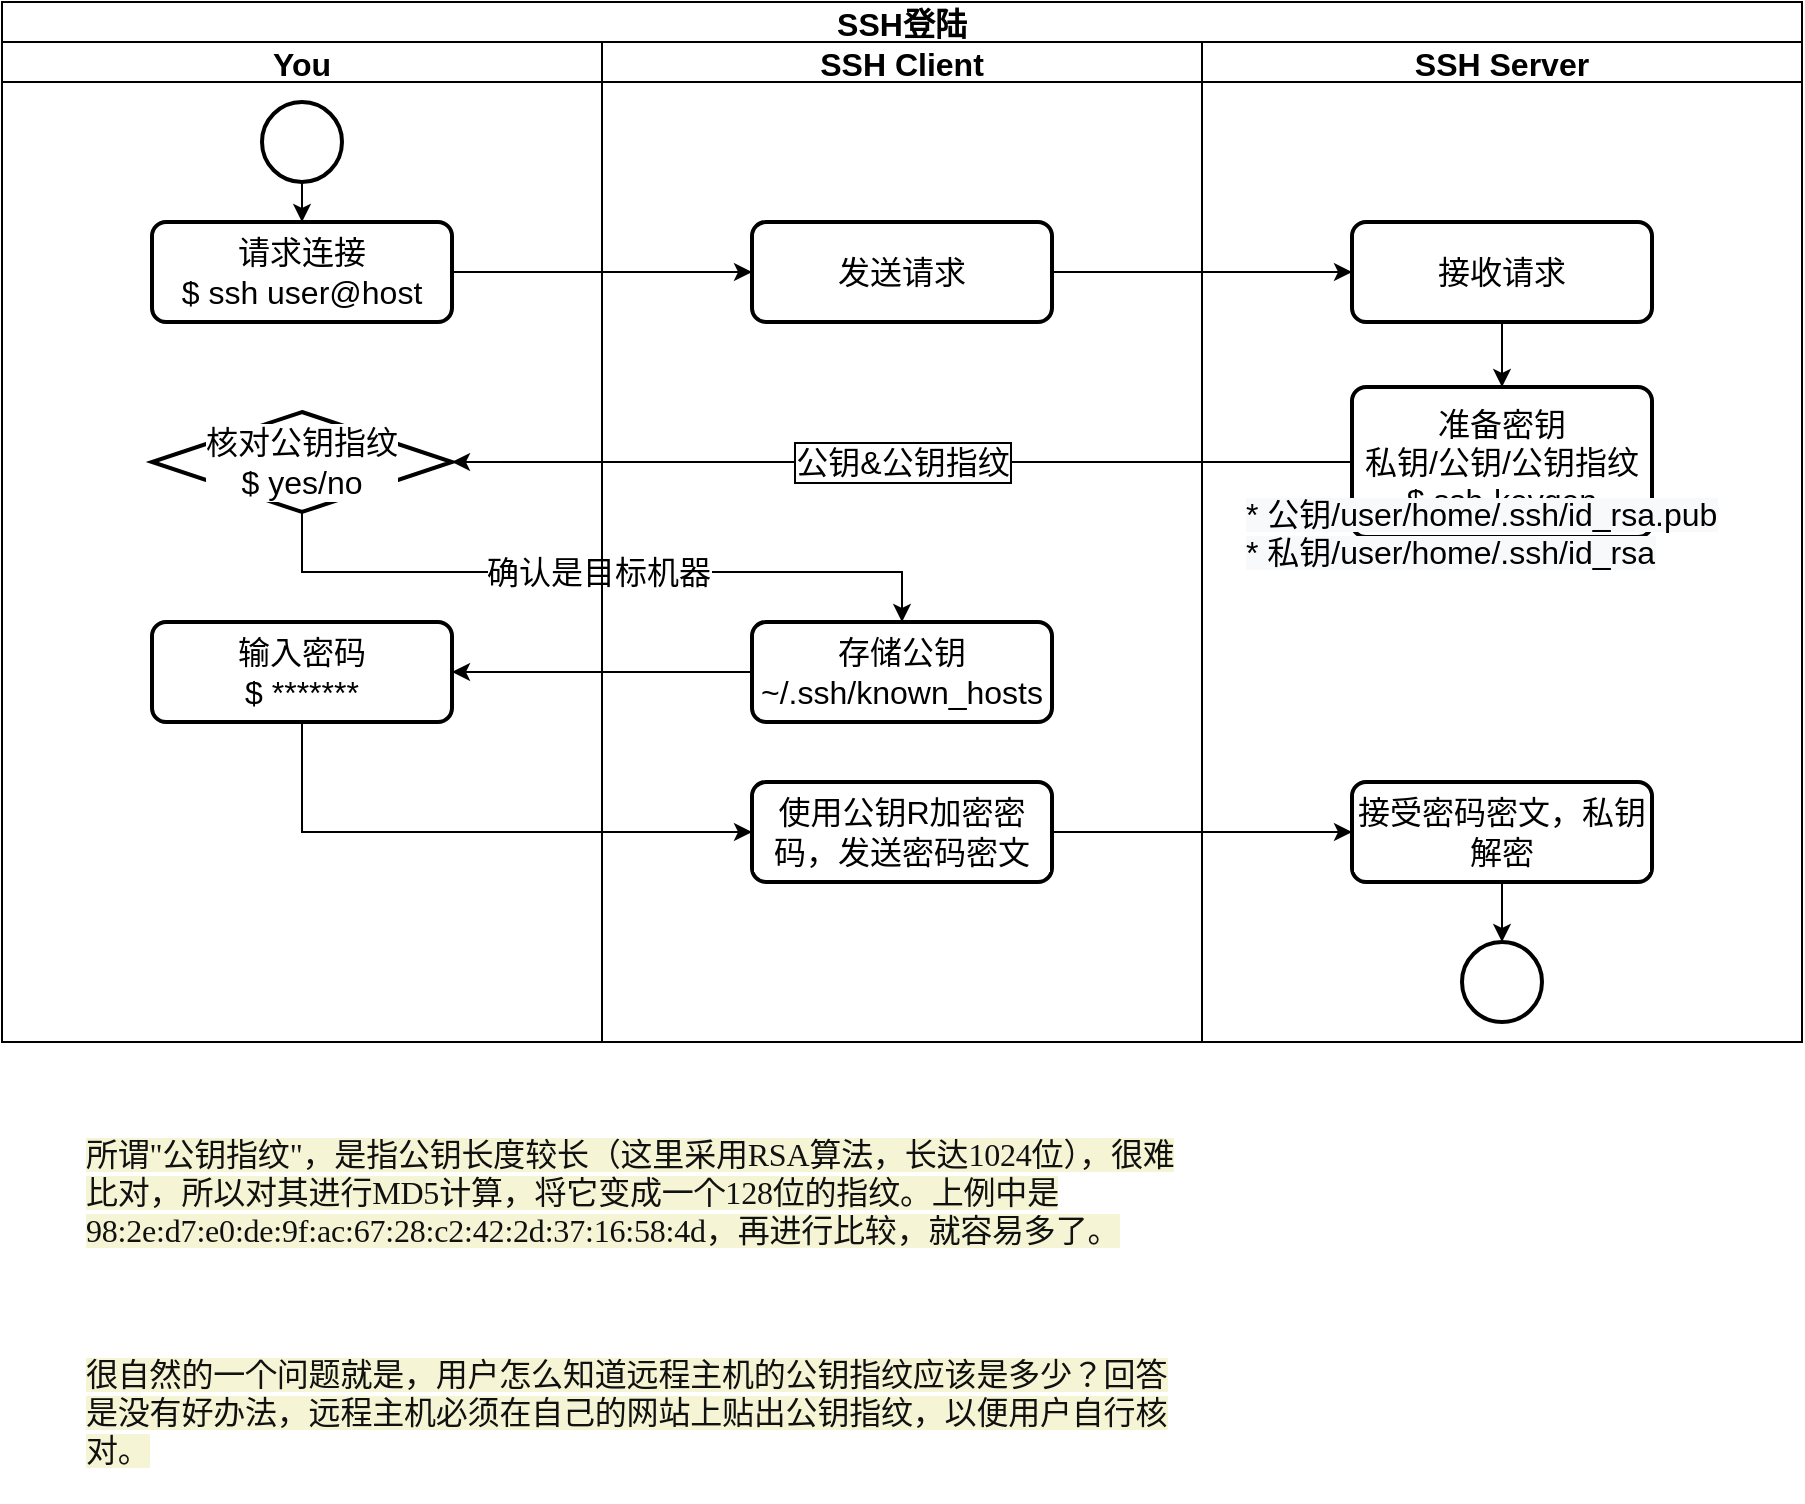 <mxfile version="15.4.3" type="github" pages="2">
  <diagram id="sL40cnhCUHc7l1gd73XX" name="Page-1">
    <mxGraphModel dx="1113" dy="722" grid="1" gridSize="10" guides="1" tooltips="1" connect="1" arrows="1" fold="1" page="1" pageScale="1" pageWidth="827" pageHeight="1169" math="0" shadow="0">
      <root>
        <mxCell id="0" />
        <mxCell id="1" parent="0" />
        <mxCell id="lCMnp1Lx_AAPGToCga8m-92" value="SSH登陆" style="swimlane;childLayout=stackLayout;resizeParent=1;resizeParentMax=0;startSize=20;fontSize=16;" vertex="1" parent="1">
          <mxGeometry x="40" y="40" width="900" height="520" as="geometry">
            <mxRectangle x="174" width="100" height="20" as="alternateBounds" />
          </mxGeometry>
        </mxCell>
        <mxCell id="lCMnp1Lx_AAPGToCga8m-113" value="确认是目标机器" style="edgeStyle=orthogonalEdgeStyle;rounded=0;orthogonalLoop=1;jettySize=auto;html=1;labelBackgroundColor=default;fontSize=16;" edge="1" parent="lCMnp1Lx_AAPGToCga8m-92" source="lCMnp1Lx_AAPGToCga8m-97" target="lCMnp1Lx_AAPGToCga8m-101">
          <mxGeometry relative="1" as="geometry">
            <Array as="points">
              <mxPoint x="150" y="285" />
              <mxPoint x="450" y="285" />
            </Array>
          </mxGeometry>
        </mxCell>
        <mxCell id="lCMnp1Lx_AAPGToCga8m-114" style="edgeStyle=orthogonalEdgeStyle;rounded=0;orthogonalLoop=1;jettySize=auto;html=1;labelBackgroundColor=default;labelBorderColor=#000000;fontSize=16;fontColor=#007FFF;" edge="1" parent="lCMnp1Lx_AAPGToCga8m-92" source="lCMnp1Lx_AAPGToCga8m-101" target="lCMnp1Lx_AAPGToCga8m-98">
          <mxGeometry relative="1" as="geometry" />
        </mxCell>
        <mxCell id="VxjHLxav-VpCWbttAnZN-3" style="edgeStyle=orthogonalEdgeStyle;rounded=0;orthogonalLoop=1;jettySize=auto;html=1;exitX=0.5;exitY=1;exitDx=0;exitDy=0;entryX=0;entryY=0.5;entryDx=0;entryDy=0;labelBackgroundColor=default;labelBorderColor=#000000;fontSize=16;fontColor=#000000;" edge="1" parent="lCMnp1Lx_AAPGToCga8m-92" source="lCMnp1Lx_AAPGToCga8m-98" target="lCMnp1Lx_AAPGToCga8m-102">
          <mxGeometry relative="1" as="geometry" />
        </mxCell>
        <mxCell id="lCMnp1Lx_AAPGToCga8m-93" value="You" style="swimlane;startSize=20;fontSize=16;" vertex="1" parent="lCMnp1Lx_AAPGToCga8m-92">
          <mxGeometry y="20" width="300" height="500" as="geometry">
            <mxRectangle y="20" width="30" height="650" as="alternateBounds" />
          </mxGeometry>
        </mxCell>
        <mxCell id="lCMnp1Lx_AAPGToCga8m-94" value="请求连接&lt;br&gt;$ ssh user@host" style="rounded=1;whiteSpace=wrap;html=1;absoluteArcSize=1;arcSize=14;strokeWidth=2;fontSize=16;labelBackgroundColor=default;" vertex="1" parent="lCMnp1Lx_AAPGToCga8m-93">
          <mxGeometry x="75" y="90" width="150" height="50" as="geometry" />
        </mxCell>
        <mxCell id="lCMnp1Lx_AAPGToCga8m-95" style="edgeStyle=orthogonalEdgeStyle;rounded=0;orthogonalLoop=1;jettySize=auto;html=1;fontSize=16;" edge="1" parent="lCMnp1Lx_AAPGToCga8m-93" source="lCMnp1Lx_AAPGToCga8m-96" target="lCMnp1Lx_AAPGToCga8m-94">
          <mxGeometry relative="1" as="geometry" />
        </mxCell>
        <mxCell id="lCMnp1Lx_AAPGToCga8m-96" value="" style="strokeWidth=2;html=1;shape=mxgraph.flowchart.start_2;whiteSpace=wrap;fontSize=16;labelBackgroundColor=default;" vertex="1" parent="lCMnp1Lx_AAPGToCga8m-93">
          <mxGeometry x="130" y="30" width="40" height="40" as="geometry" />
        </mxCell>
        <mxCell id="lCMnp1Lx_AAPGToCga8m-97" value="核对公钥指纹&lt;br&gt;$ yes/no" style="strokeWidth=2;html=1;shape=mxgraph.flowchart.decision;whiteSpace=wrap;fontSize=16;labelBackgroundColor=default;" vertex="1" parent="lCMnp1Lx_AAPGToCga8m-93">
          <mxGeometry x="75" y="185" width="150" height="50" as="geometry" />
        </mxCell>
        <mxCell id="lCMnp1Lx_AAPGToCga8m-98" value="输入密码&lt;br&gt;$ *******" style="rounded=1;whiteSpace=wrap;html=1;absoluteArcSize=1;arcSize=14;strokeWidth=2;fontSize=16;labelBackgroundColor=default;" vertex="1" parent="lCMnp1Lx_AAPGToCga8m-93">
          <mxGeometry x="75" y="290" width="150" height="50" as="geometry" />
        </mxCell>
        <mxCell id="lCMnp1Lx_AAPGToCga8m-99" value="SSH Client" style="swimlane;startSize=20;fontSize=16;" vertex="1" parent="lCMnp1Lx_AAPGToCga8m-92">
          <mxGeometry x="300" y="20" width="300" height="500" as="geometry">
            <mxRectangle y="20" width="30" height="650" as="alternateBounds" />
          </mxGeometry>
        </mxCell>
        <mxCell id="lCMnp1Lx_AAPGToCga8m-100" value="发送请求" style="rounded=1;whiteSpace=wrap;html=1;absoluteArcSize=1;arcSize=14;strokeWidth=2;fontSize=16;labelBackgroundColor=default;" vertex="1" parent="lCMnp1Lx_AAPGToCga8m-99">
          <mxGeometry x="75" y="90" width="150" height="50" as="geometry" />
        </mxCell>
        <mxCell id="lCMnp1Lx_AAPGToCga8m-101" value="存储公钥&lt;br&gt;~/.ssh/known_hosts" style="rounded=1;whiteSpace=wrap;html=1;absoluteArcSize=1;arcSize=14;strokeWidth=2;fontSize=16;labelBackgroundColor=default;" vertex="1" parent="lCMnp1Lx_AAPGToCga8m-99">
          <mxGeometry x="75" y="290" width="150" height="50" as="geometry" />
        </mxCell>
        <mxCell id="lCMnp1Lx_AAPGToCga8m-102" value="使用公钥R加密密码，发送密码密文" style="rounded=1;whiteSpace=wrap;html=1;absoluteArcSize=1;arcSize=14;strokeWidth=2;fontSize=16;labelBackgroundColor=default;" vertex="1" parent="lCMnp1Lx_AAPGToCga8m-99">
          <mxGeometry x="75" y="370" width="150" height="50" as="geometry" />
        </mxCell>
        <mxCell id="lCMnp1Lx_AAPGToCga8m-110" style="edgeStyle=orthogonalEdgeStyle;rounded=0;orthogonalLoop=1;jettySize=auto;html=1;fontSize=16;" edge="1" parent="lCMnp1Lx_AAPGToCga8m-92" source="lCMnp1Lx_AAPGToCga8m-100" target="lCMnp1Lx_AAPGToCga8m-105">
          <mxGeometry relative="1" as="geometry" />
        </mxCell>
        <mxCell id="lCMnp1Lx_AAPGToCga8m-111" value="公钥&amp;amp;公钥指纹" style="edgeStyle=orthogonalEdgeStyle;rounded=0;orthogonalLoop=1;jettySize=auto;html=1;fontSize=16;labelBackgroundColor=default;labelBorderColor=#000000;" edge="1" parent="lCMnp1Lx_AAPGToCga8m-92" source="lCMnp1Lx_AAPGToCga8m-106" target="lCMnp1Lx_AAPGToCga8m-97">
          <mxGeometry relative="1" as="geometry">
            <mxPoint x="525" y="186.059" as="targetPoint" />
          </mxGeometry>
        </mxCell>
        <mxCell id="lCMnp1Lx_AAPGToCga8m-112" style="edgeStyle=orthogonalEdgeStyle;rounded=0;orthogonalLoop=1;jettySize=auto;html=1;labelBackgroundColor=default;fontSize=16;" edge="1" parent="lCMnp1Lx_AAPGToCga8m-92" source="lCMnp1Lx_AAPGToCga8m-94" target="lCMnp1Lx_AAPGToCga8m-100">
          <mxGeometry relative="1" as="geometry" />
        </mxCell>
        <mxCell id="lCMnp1Lx_AAPGToCga8m-116" style="edgeStyle=orthogonalEdgeStyle;rounded=0;orthogonalLoop=1;jettySize=auto;html=1;labelBackgroundColor=default;labelBorderColor=#000000;fontSize=16;fontColor=#007FFF;" edge="1" parent="lCMnp1Lx_AAPGToCga8m-92" source="lCMnp1Lx_AAPGToCga8m-102" target="lCMnp1Lx_AAPGToCga8m-108">
          <mxGeometry relative="1" as="geometry" />
        </mxCell>
        <mxCell id="lCMnp1Lx_AAPGToCga8m-103" value="SSH Server" style="swimlane;startSize=20;fontSize=16;" vertex="1" parent="lCMnp1Lx_AAPGToCga8m-92">
          <mxGeometry x="600" y="20" width="300" height="500" as="geometry" />
        </mxCell>
        <mxCell id="lCMnp1Lx_AAPGToCga8m-104" style="edgeStyle=orthogonalEdgeStyle;rounded=0;orthogonalLoop=1;jettySize=auto;html=1;fontSize=16;" edge="1" parent="lCMnp1Lx_AAPGToCga8m-103" source="lCMnp1Lx_AAPGToCga8m-105" target="lCMnp1Lx_AAPGToCga8m-106">
          <mxGeometry relative="1" as="geometry" />
        </mxCell>
        <mxCell id="lCMnp1Lx_AAPGToCga8m-105" value="接收请求" style="rounded=1;whiteSpace=wrap;html=1;absoluteArcSize=1;arcSize=14;strokeWidth=2;fontSize=16;labelBackgroundColor=default;" vertex="1" parent="lCMnp1Lx_AAPGToCga8m-103">
          <mxGeometry x="75" y="90" width="150" height="50" as="geometry" />
        </mxCell>
        <mxCell id="lCMnp1Lx_AAPGToCga8m-106" value="准备密钥&lt;br&gt;私钥/公钥/公钥指纹&lt;br&gt;$&amp;nbsp;ssh-keygen" style="rounded=1;whiteSpace=wrap;html=1;absoluteArcSize=1;arcSize=14;strokeWidth=2;fontSize=16;labelBackgroundColor=default;" vertex="1" parent="lCMnp1Lx_AAPGToCga8m-103">
          <mxGeometry x="75" y="172.5" width="150" height="75" as="geometry" />
        </mxCell>
        <mxCell id="O58jauB5JigPjprlAT0j-1" style="edgeStyle=orthogonalEdgeStyle;rounded=0;orthogonalLoop=1;jettySize=auto;html=1;exitX=0.5;exitY=1;exitDx=0;exitDy=0;labelBackgroundColor=default;labelBorderColor=#000000;fontSize=16;fontColor=#000000;" edge="1" parent="lCMnp1Lx_AAPGToCga8m-103" source="lCMnp1Lx_AAPGToCga8m-108" target="lCMnp1Lx_AAPGToCga8m-109">
          <mxGeometry relative="1" as="geometry" />
        </mxCell>
        <mxCell id="lCMnp1Lx_AAPGToCga8m-108" value="接受密码密文，私钥解密" style="rounded=1;whiteSpace=wrap;html=1;absoluteArcSize=1;arcSize=14;strokeWidth=2;fontSize=16;labelBackgroundColor=default;" vertex="1" parent="lCMnp1Lx_AAPGToCga8m-103">
          <mxGeometry x="75" y="370" width="150" height="50" as="geometry" />
        </mxCell>
        <mxCell id="lCMnp1Lx_AAPGToCga8m-109" value="" style="strokeWidth=2;html=1;shape=mxgraph.flowchart.start_2;whiteSpace=wrap;fontSize=16;labelBackgroundColor=default;" vertex="1" parent="lCMnp1Lx_AAPGToCga8m-103">
          <mxGeometry x="130" y="450" width="40" height="40" as="geometry" />
        </mxCell>
        <mxCell id="VxjHLxav-VpCWbttAnZN-4" value="&lt;meta charset=&quot;utf-8&quot;&gt;&lt;span style=&quot;color: rgb(0, 0, 0); font-family: helvetica; font-size: 16px; font-style: normal; font-weight: 400; letter-spacing: normal; text-align: left; text-indent: 0px; text-transform: none; word-spacing: 0px; background-color: rgb(248, 249, 250); display: inline; float: none;&quot;&gt;* 公钥/user/home/.ssh/id_rsa.pub&lt;/span&gt;&lt;br style=&quot;color: rgb(0, 0, 0); font-family: helvetica; font-size: 16px; font-style: normal; font-weight: 400; letter-spacing: normal; text-align: left; text-indent: 0px; text-transform: none; word-spacing: 0px; background-color: rgb(248, 249, 250);&quot;&gt;&lt;span style=&quot;color: rgb(0, 0, 0); font-family: helvetica; font-size: 16px; font-style: normal; font-weight: 400; letter-spacing: normal; text-align: left; text-indent: 0px; text-transform: none; word-spacing: 0px; background-color: rgb(248, 249, 250); display: inline; float: none;&quot;&gt;* 私钥/user/home/.ssh/&lt;/span&gt;&lt;span style=&quot;color: rgb(0, 0, 0); font-family: helvetica; font-size: 16px; font-style: normal; font-weight: 400; letter-spacing: normal; text-align: left; text-indent: 0px; text-transform: none; word-spacing: 0px; background-color: rgb(248, 249, 250); display: inline; float: none;&quot;&gt;id_rsa&lt;/span&gt;" style="text;whiteSpace=wrap;html=1;fontSize=16;fontColor=#000000;" vertex="1" parent="lCMnp1Lx_AAPGToCga8m-103">
          <mxGeometry x="20" y="220" width="260" height="50" as="geometry" />
        </mxCell>
        <mxCell id="lCMnp1Lx_AAPGToCga8m-118" value="&lt;meta charset=&quot;utf-8&quot;&gt;&lt;span style=&quot;color: rgb(17, 17, 17); font-family: georgia, serif; font-size: 16px; font-style: normal; font-weight: 400; letter-spacing: -0.1px; text-align: left; text-indent: 0px; text-transform: none; word-spacing: 2px; background-color: rgb(245, 245, 213); display: inline; float: none;&quot;&gt;所谓&quot;公钥指纹&quot;，是指公钥长度较长（这里采用RSA算法，长达1024位），很难比对，所以对其进行MD5计算，将它变成一个128位的指纹。上例中是98:2e:d7:e0:de:9f:ac:67:28:c2:42:2d:37:16:58:4d，再进行比较，就容易多了。&lt;/span&gt;" style="text;whiteSpace=wrap;html=1;fontSize=16;fontColor=#007FFF;" vertex="1" parent="1">
          <mxGeometry x="80" y="600" width="550" height="100" as="geometry" />
        </mxCell>
        <mxCell id="lCMnp1Lx_AAPGToCga8m-119" value="&lt;meta charset=&quot;utf-8&quot;&gt;&lt;span style=&quot;color: rgb(17, 17, 17); font-family: georgia, serif; font-size: 16px; font-style: normal; font-weight: 400; letter-spacing: -0.1px; text-align: left; text-indent: 0px; text-transform: none; word-spacing: 2px; background-color: rgb(245, 245, 213); display: inline; float: none;&quot;&gt;很自然的一个问题就是，用户怎么知道远程主机的公钥指纹应该是多少？回答是没有好办法，远程主机必须在自己的网站上贴出公钥指纹，以便用户自行核对。&lt;/span&gt;" style="text;whiteSpace=wrap;html=1;fontSize=16;fontColor=#007FFF;" vertex="1" parent="1">
          <mxGeometry x="80" y="710" width="550" height="80" as="geometry" />
        </mxCell>
      </root>
    </mxGraphModel>
  </diagram>
  <diagram id="_yoLdNOlCfVceN7bDE-4" name="Page-2">
    <mxGraphModel dx="1113" dy="722" grid="1" gridSize="10" guides="1" tooltips="1" connect="1" arrows="1" fold="1" page="1" pageScale="1" pageWidth="827" pageHeight="1169" math="0" shadow="0">
      <root>
        <mxCell id="2hDs4UFd2B2TN_htniy0-0" />
        <mxCell id="2hDs4UFd2B2TN_htniy0-1" parent="2hDs4UFd2B2TN_htniy0-0" />
        <mxCell id="2hDs4UFd2B2TN_htniy0-2" value="SSH免密登陆" style="swimlane;childLayout=stackLayout;resizeParent=1;resizeParentMax=0;startSize=20;fontSize=16;" vertex="1" parent="2hDs4UFd2B2TN_htniy0-1">
          <mxGeometry x="40" y="40" width="900" height="420" as="geometry">
            <mxRectangle x="174" width="100" height="20" as="alternateBounds" />
          </mxGeometry>
        </mxCell>
        <mxCell id="2hDs4UFd2B2TN_htniy0-3" value="User" style="swimlane;startSize=20;fontSize=16;" vertex="1" parent="2hDs4UFd2B2TN_htniy0-2">
          <mxGeometry y="20" width="300" height="400" as="geometry">
            <mxRectangle y="20" width="30" height="650" as="alternateBounds" />
          </mxGeometry>
        </mxCell>
        <mxCell id="2hDs4UFd2B2TN_htniy0-9" value="Local Host" style="swimlane;startSize=20;fontSize=16;" vertex="1" parent="2hDs4UFd2B2TN_htniy0-2">
          <mxGeometry x="300" y="20" width="300" height="400" as="geometry">
            <mxRectangle y="20" width="30" height="650" as="alternateBounds" />
          </mxGeometry>
        </mxCell>
        <mxCell id="2hDs4UFd2B2TN_htniy0-13" value="Remote Host" style="swimlane;startSize=20;fontSize=16;" vertex="1" parent="2hDs4UFd2B2TN_htniy0-2">
          <mxGeometry x="600" y="20" width="300" height="400" as="geometry" />
        </mxCell>
        <mxCell id="046mSXJbvgH2jnutKGWy-3" style="edgeStyle=orthogonalEdgeStyle;rounded=0;orthogonalLoop=1;jettySize=auto;html=1;exitX=0.5;exitY=1;exitDx=0;exitDy=0;exitPerimeter=0;entryX=0.5;entryY=0;entryDx=0;entryDy=0;labelBackgroundColor=default;labelBorderColor=#000000;fontSize=16;fontColor=#000000;" edge="1" parent="2hDs4UFd2B2TN_htniy0-13" source="046mSXJbvgH2jnutKGWy-0" target="046mSXJbvgH2jnutKGWy-1">
          <mxGeometry relative="1" as="geometry" />
        </mxCell>
        <mxCell id="046mSXJbvgH2jnutKGWy-0" value="" style="strokeWidth=2;html=1;shape=mxgraph.flowchart.start_2;whiteSpace=wrap;fontSize=16;labelBackgroundColor=default;" vertex="1" parent="2hDs4UFd2B2TN_htniy0-13">
          <mxGeometry x="130" y="40" width="40" height="40" as="geometry" />
        </mxCell>
        <mxCell id="046mSXJbvgH2jnutKGWy-1" value="修改SSH参数" style="rounded=1;whiteSpace=wrap;html=1;absoluteArcSize=1;arcSize=14;strokeWidth=2;fontSize=16;labelBackgroundColor=default;" vertex="1" parent="2hDs4UFd2B2TN_htniy0-13">
          <mxGeometry x="75" y="110" width="150" height="50" as="geometry" />
        </mxCell>
        <mxCell id="2hDs4UFd2B2TN_htniy0-4" value="请求连接&lt;br&gt;$ ssh user@host" style="rounded=1;whiteSpace=wrap;html=1;absoluteArcSize=1;arcSize=14;strokeWidth=2;fontSize=16;labelBackgroundColor=default;" vertex="1" parent="2hDs4UFd2B2TN_htniy0-1">
          <mxGeometry x="89" y="530" width="150" height="50" as="geometry" />
        </mxCell>
        <mxCell id="2hDs4UFd2B2TN_htniy0-5" style="edgeStyle=orthogonalEdgeStyle;rounded=0;orthogonalLoop=1;jettySize=auto;html=1;fontSize=16;" edge="1" parent="2hDs4UFd2B2TN_htniy0-1" source="2hDs4UFd2B2TN_htniy0-6" target="2hDs4UFd2B2TN_htniy0-4">
          <mxGeometry relative="1" as="geometry" />
        </mxCell>
        <mxCell id="2hDs4UFd2B2TN_htniy0-6" value="" style="strokeWidth=2;html=1;shape=mxgraph.flowchart.start_2;whiteSpace=wrap;fontSize=16;labelBackgroundColor=default;" vertex="1" parent="2hDs4UFd2B2TN_htniy0-1">
          <mxGeometry x="30" y="535" width="40" height="40" as="geometry" />
        </mxCell>
        <mxCell id="2hDs4UFd2B2TN_htniy0-7" value="核对公钥指纹&lt;br&gt;$ yes/no" style="strokeWidth=2;html=1;shape=mxgraph.flowchart.decision;whiteSpace=wrap;fontSize=16;labelBackgroundColor=default;" vertex="1" parent="2hDs4UFd2B2TN_htniy0-1">
          <mxGeometry x="89" y="625" width="150" height="50" as="geometry" />
        </mxCell>
        <mxCell id="2hDs4UFd2B2TN_htniy0-8" value="输入密码&lt;br&gt;$ *******" style="rounded=1;whiteSpace=wrap;html=1;absoluteArcSize=1;arcSize=14;strokeWidth=2;fontSize=16;labelBackgroundColor=default;" vertex="1" parent="2hDs4UFd2B2TN_htniy0-1">
          <mxGeometry x="89" y="725" width="150" height="50" as="geometry" />
        </mxCell>
        <mxCell id="2hDs4UFd2B2TN_htniy0-10" value="发送请求" style="rounded=1;whiteSpace=wrap;html=1;absoluteArcSize=1;arcSize=14;strokeWidth=2;fontSize=16;labelBackgroundColor=default;" vertex="1" parent="2hDs4UFd2B2TN_htniy0-1">
          <mxGeometry x="389" y="530" width="150" height="50" as="geometry" />
        </mxCell>
        <mxCell id="2hDs4UFd2B2TN_htniy0-11" value="存储公钥&lt;br&gt;～/.ssh/known_hosts" style="rounded=1;whiteSpace=wrap;html=1;absoluteArcSize=1;arcSize=14;strokeWidth=2;fontSize=16;labelBackgroundColor=default;" vertex="1" parent="2hDs4UFd2B2TN_htniy0-1">
          <mxGeometry x="389" y="725" width="150" height="50" as="geometry" />
        </mxCell>
        <mxCell id="2hDs4UFd2B2TN_htniy0-12" value="使用公钥R加密密码，发送密码密文" style="rounded=1;whiteSpace=wrap;html=1;absoluteArcSize=1;arcSize=14;strokeWidth=2;fontSize=16;labelBackgroundColor=default;" vertex="1" parent="2hDs4UFd2B2TN_htniy0-1">
          <mxGeometry x="389" y="809" width="150" height="50" as="geometry" />
        </mxCell>
        <mxCell id="2hDs4UFd2B2TN_htniy0-14" style="edgeStyle=orthogonalEdgeStyle;rounded=0;orthogonalLoop=1;jettySize=auto;html=1;fontSize=16;" edge="1" parent="2hDs4UFd2B2TN_htniy0-1" source="2hDs4UFd2B2TN_htniy0-15" target="2hDs4UFd2B2TN_htniy0-16">
          <mxGeometry relative="1" as="geometry" />
        </mxCell>
        <mxCell id="2hDs4UFd2B2TN_htniy0-15" value="接收请求" style="rounded=1;whiteSpace=wrap;html=1;absoluteArcSize=1;arcSize=14;strokeWidth=2;fontSize=16;labelBackgroundColor=default;" vertex="1" parent="2hDs4UFd2B2TN_htniy0-1">
          <mxGeometry x="689" y="530" width="150" height="50" as="geometry" />
        </mxCell>
        <mxCell id="2hDs4UFd2B2TN_htniy0-16" value="准备密钥&lt;br&gt;私钥/公钥/公钥指纹" style="rounded=1;whiteSpace=wrap;html=1;absoluteArcSize=1;arcSize=14;strokeWidth=2;fontSize=16;labelBackgroundColor=default;" vertex="1" parent="2hDs4UFd2B2TN_htniy0-1">
          <mxGeometry x="689" y="625" width="150" height="50" as="geometry" />
        </mxCell>
        <mxCell id="2hDs4UFd2B2TN_htniy0-17" style="edgeStyle=orthogonalEdgeStyle;rounded=0;orthogonalLoop=1;jettySize=auto;html=1;exitX=1;exitY=0.5;exitDx=0;exitDy=0;labelBackgroundColor=default;labelBorderColor=#000000;fontSize=16;fontColor=#007FFF;" edge="1" parent="2hDs4UFd2B2TN_htniy0-1" source="2hDs4UFd2B2TN_htniy0-18" target="2hDs4UFd2B2TN_htniy0-19">
          <mxGeometry relative="1" as="geometry" />
        </mxCell>
        <mxCell id="2hDs4UFd2B2TN_htniy0-18" value="接受密码密文，私钥解密" style="rounded=1;whiteSpace=wrap;html=1;absoluteArcSize=1;arcSize=14;strokeWidth=2;fontSize=16;labelBackgroundColor=default;" vertex="1" parent="2hDs4UFd2B2TN_htniy0-1">
          <mxGeometry x="689" y="809" width="150" height="50" as="geometry" />
        </mxCell>
        <mxCell id="2hDs4UFd2B2TN_htniy0-19" value="" style="strokeWidth=2;html=1;shape=mxgraph.flowchart.start_2;whiteSpace=wrap;fontSize=16;labelBackgroundColor=default;" vertex="1" parent="2hDs4UFd2B2TN_htniy0-1">
          <mxGeometry x="860" y="814" width="40" height="40" as="geometry" />
        </mxCell>
        <mxCell id="2hDs4UFd2B2TN_htniy0-20" style="edgeStyle=orthogonalEdgeStyle;rounded=0;orthogonalLoop=1;jettySize=auto;html=1;fontSize=16;" edge="1" parent="2hDs4UFd2B2TN_htniy0-1" source="2hDs4UFd2B2TN_htniy0-10" target="2hDs4UFd2B2TN_htniy0-15">
          <mxGeometry relative="1" as="geometry" />
        </mxCell>
        <mxCell id="2hDs4UFd2B2TN_htniy0-21" value="公钥R&amp;amp;公钥指纹R" style="edgeStyle=orthogonalEdgeStyle;rounded=0;orthogonalLoop=1;jettySize=auto;html=1;fontSize=16;labelBackgroundColor=default;labelBorderColor=#000000;" edge="1" parent="2hDs4UFd2B2TN_htniy0-1" source="2hDs4UFd2B2TN_htniy0-16" target="2hDs4UFd2B2TN_htniy0-7">
          <mxGeometry relative="1" as="geometry">
            <mxPoint x="539" y="645.059" as="targetPoint" />
          </mxGeometry>
        </mxCell>
        <mxCell id="2hDs4UFd2B2TN_htniy0-22" style="edgeStyle=orthogonalEdgeStyle;rounded=0;orthogonalLoop=1;jettySize=auto;html=1;labelBackgroundColor=default;fontSize=16;" edge="1" parent="2hDs4UFd2B2TN_htniy0-1" source="2hDs4UFd2B2TN_htniy0-4" target="2hDs4UFd2B2TN_htniy0-10">
          <mxGeometry relative="1" as="geometry" />
        </mxCell>
        <mxCell id="2hDs4UFd2B2TN_htniy0-23" value="确认是目标机器" style="edgeStyle=orthogonalEdgeStyle;rounded=0;orthogonalLoop=1;jettySize=auto;html=1;labelBackgroundColor=default;fontSize=16;" edge="1" parent="2hDs4UFd2B2TN_htniy0-1" source="2hDs4UFd2B2TN_htniy0-7" target="2hDs4UFd2B2TN_htniy0-11">
          <mxGeometry relative="1" as="geometry">
            <Array as="points">
              <mxPoint x="164" y="700" />
              <mxPoint x="464" y="700" />
            </Array>
          </mxGeometry>
        </mxCell>
        <mxCell id="2hDs4UFd2B2TN_htniy0-24" style="edgeStyle=orthogonalEdgeStyle;rounded=0;orthogonalLoop=1;jettySize=auto;html=1;labelBackgroundColor=default;labelBorderColor=#000000;fontSize=16;fontColor=#007FFF;" edge="1" parent="2hDs4UFd2B2TN_htniy0-1" source="2hDs4UFd2B2TN_htniy0-11" target="2hDs4UFd2B2TN_htniy0-8">
          <mxGeometry relative="1" as="geometry" />
        </mxCell>
        <mxCell id="2hDs4UFd2B2TN_htniy0-25" style="edgeStyle=orthogonalEdgeStyle;rounded=0;orthogonalLoop=1;jettySize=auto;html=1;labelBackgroundColor=default;labelBorderColor=#000000;fontSize=16;fontColor=#007FFF;entryX=0;entryY=0.5;entryDx=0;entryDy=0;" edge="1" parent="2hDs4UFd2B2TN_htniy0-1" source="2hDs4UFd2B2TN_htniy0-8" target="2hDs4UFd2B2TN_htniy0-12">
          <mxGeometry relative="1" as="geometry">
            <Array as="points">
              <mxPoint x="164" y="834" />
            </Array>
          </mxGeometry>
        </mxCell>
        <mxCell id="2hDs4UFd2B2TN_htniy0-26" style="edgeStyle=orthogonalEdgeStyle;rounded=0;orthogonalLoop=1;jettySize=auto;html=1;labelBackgroundColor=default;labelBorderColor=#000000;fontSize=16;fontColor=#007FFF;" edge="1" parent="2hDs4UFd2B2TN_htniy0-1" source="2hDs4UFd2B2TN_htniy0-12" target="2hDs4UFd2B2TN_htniy0-18">
          <mxGeometry relative="1" as="geometry" />
        </mxCell>
      </root>
    </mxGraphModel>
  </diagram>
</mxfile>
